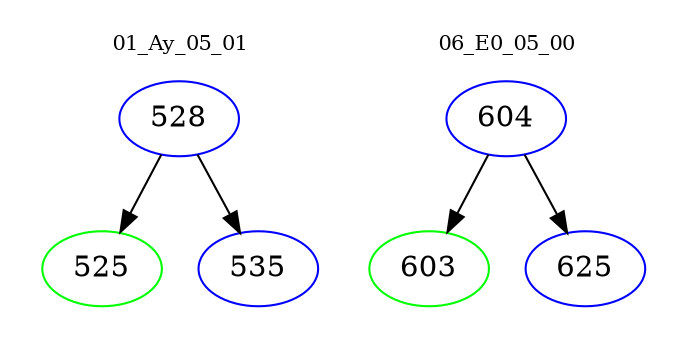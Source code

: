 digraph{
subgraph cluster_0 {
color = white
label = "01_Ay_05_01";
fontsize=10;
T0_528 [label="528", color="blue"]
T0_528 -> T0_525 [color="black"]
T0_525 [label="525", color="green"]
T0_528 -> T0_535 [color="black"]
T0_535 [label="535", color="blue"]
}
subgraph cluster_1 {
color = white
label = "06_E0_05_00";
fontsize=10;
T1_604 [label="604", color="blue"]
T1_604 -> T1_603 [color="black"]
T1_603 [label="603", color="green"]
T1_604 -> T1_625 [color="black"]
T1_625 [label="625", color="blue"]
}
}

